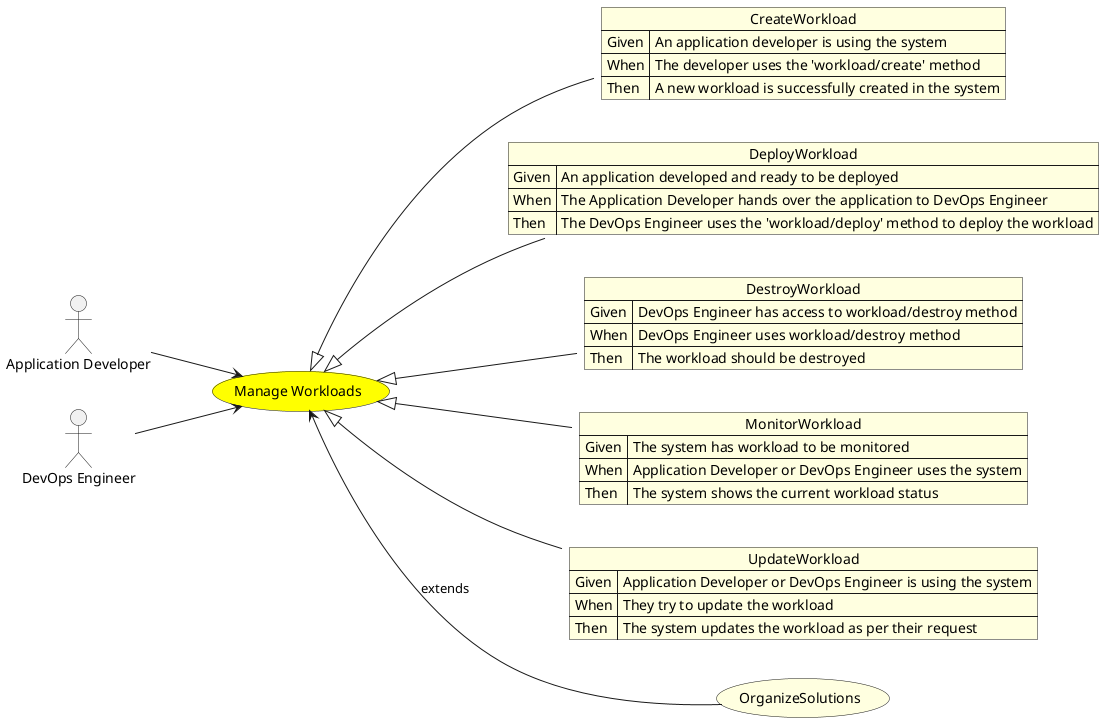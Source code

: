 @startuml


left to right direction

usecase "Manage Workloads" as ManageWorkloads #yellow

Actor "Application Developer" as ApplicationDeveloper

ApplicationDeveloper --> ManageWorkloads

Actor "DevOps Engineer" as DevOpsEngineer

DevOpsEngineer --> ManageWorkloads



json CreateWorkload #lightyellow {
    "Given": "An application developer is using the system",
    "When": "The developer uses the &#39;workload/create&#39; method",
    "Then": "A new workload is successfully created in the system"
}

ManageWorkloads <|-- CreateWorkload

json DeployWorkload #lightyellow {
    "Given": "An application developed and ready to be deployed",
    "When": "The Application Developer hands over the application to DevOps Engineer",
    "Then": "The DevOps Engineer uses the &#39;workload/deploy&#39; method to deploy the workload"
}

ManageWorkloads <|-- DeployWorkload

json DestroyWorkload #lightyellow {
    "Given": "DevOps Engineer has access to workload/destroy method",
    "When": "DevOps Engineer uses workload/destroy method",
    "Then": "The workload should be destroyed"
}

ManageWorkloads <|-- DestroyWorkload

json MonitorWorkload #lightyellow {
    "Given": "The system has workload to be monitored",
    "When": "Application Developer or DevOps Engineer uses the system",
    "Then": "The system shows the current workload status"
}

ManageWorkloads <|-- MonitorWorkload

json UpdateWorkload #lightyellow {
    "Given": "Application Developer or DevOps Engineer is using the system",
    "When": "They try to update the workload",
    "Then": "The system updates the workload as per their request"
}

ManageWorkloads <|-- UpdateWorkload



usecase "OrganizeSolutions" as OrganizeSolutions #lightyellow

ManageWorkloads <-- OrganizeSolutions : extends







@enduml
